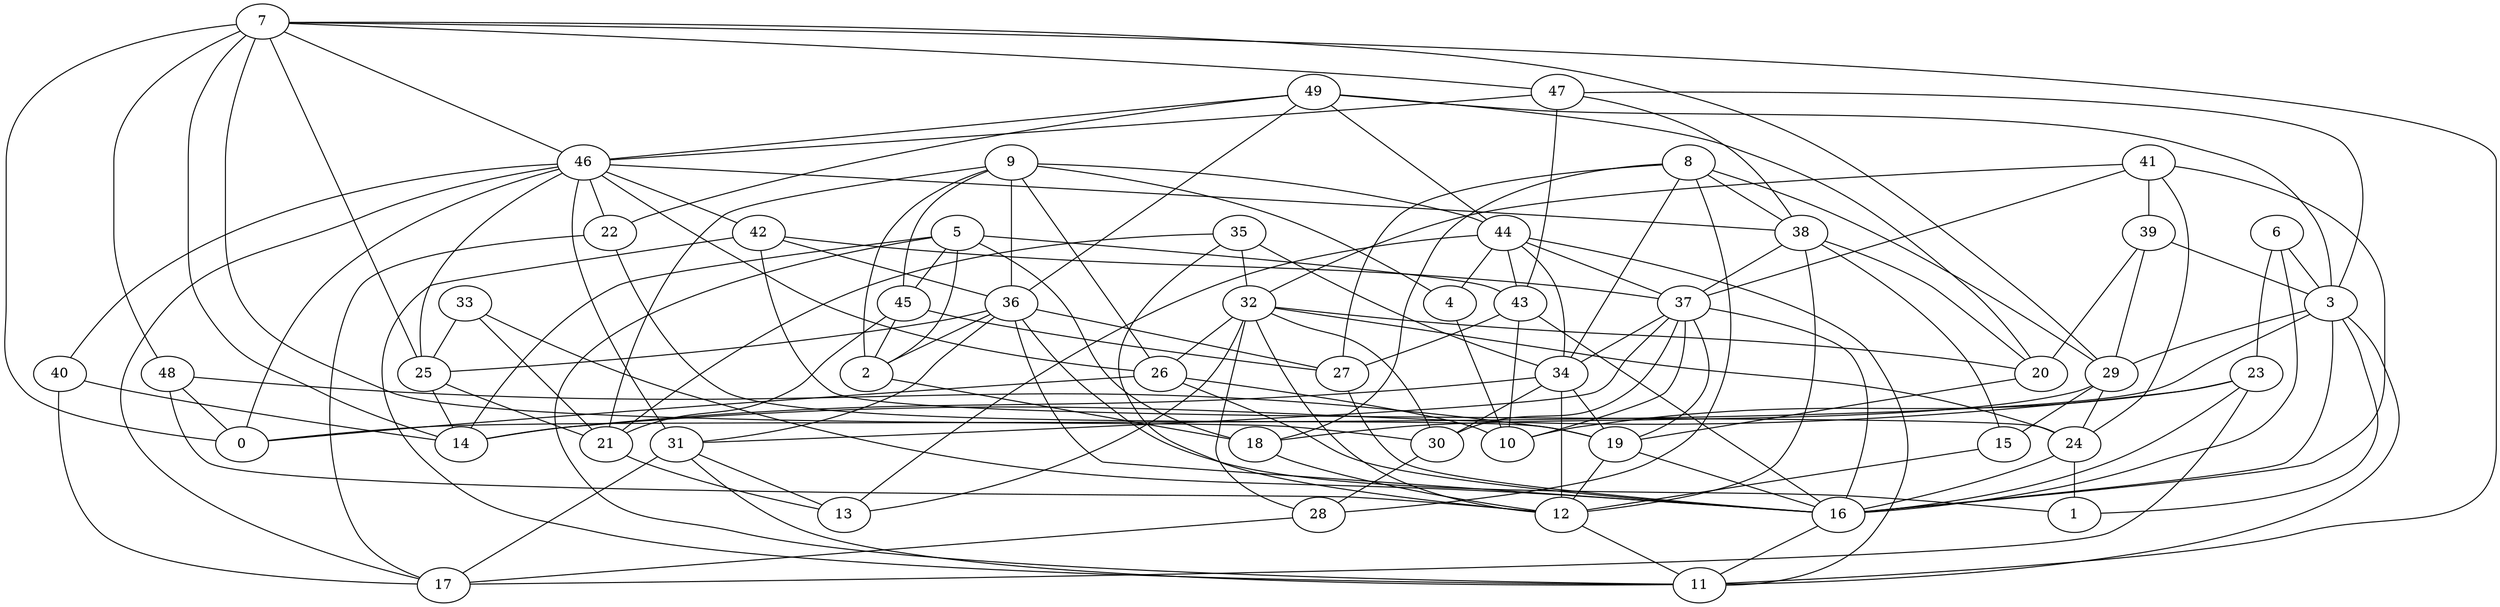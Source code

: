 digraph GG_graph {

subgraph G_graph {
edge [color = black]
"43" -> "16" [dir = none]
"43" -> "27" [dir = none]
"5" -> "14" [dir = none]
"5" -> "45" [dir = none]
"45" -> "27" [dir = none]
"45" -> "21" [dir = none]
"3" -> "1" [dir = none]
"3" -> "16" [dir = none]
"6" -> "23" [dir = none]
"6" -> "3" [dir = none]
"30" -> "28" [dir = none]
"37" -> "34" [dir = none]
"37" -> "31" [dir = none]
"37" -> "30" [dir = none]
"37" -> "16" [dir = none]
"37" -> "10" [dir = none]
"31" -> "17" [dir = none]
"23" -> "10" [dir = none]
"23" -> "14" [dir = none]
"23" -> "16" [dir = none]
"23" -> "17" [dir = none]
"40" -> "17" [dir = none]
"40" -> "14" [dir = none]
"46" -> "26" [dir = none]
"46" -> "22" [dir = none]
"46" -> "31" [dir = none]
"46" -> "17" [dir = none]
"46" -> "25" [dir = none]
"46" -> "38" [dir = none]
"46" -> "0" [dir = none]
"46" -> "40" [dir = none]
"9" -> "2" [dir = none]
"9" -> "45" [dir = none]
"9" -> "4" [dir = none]
"9" -> "36" [dir = none]
"9" -> "44" [dir = none]
"27" -> "16" [dir = none]
"35" -> "12" [dir = none]
"35" -> "32" [dir = none]
"18" -> "12" [dir = none]
"48" -> "0" [dir = none]
"48" -> "19" [dir = none]
"36" -> "16" [dir = none]
"36" -> "27" [dir = none]
"36" -> "31" [dir = none]
"36" -> "2" [dir = none]
"36" -> "1" [dir = none]
"36" -> "25" [dir = none]
"22" -> "19" [dir = none]
"24" -> "16" [dir = none]
"24" -> "1" [dir = none]
"26" -> "16" [dir = none]
"32" -> "28" [dir = none]
"32" -> "30" [dir = none]
"32" -> "12" [dir = none]
"32" -> "13" [dir = none]
"41" -> "16" [dir = none]
"41" -> "37" [dir = none]
"41" -> "32" [dir = none]
"29" -> "18" [dir = none]
"29" -> "15" [dir = none]
"38" -> "15" [dir = none]
"38" -> "37" [dir = none]
"38" -> "12" [dir = none]
"38" -> "20" [dir = none]
"8" -> "27" [dir = none]
"8" -> "29" [dir = none]
"8" -> "34" [dir = none]
"8" -> "38" [dir = none]
"47" -> "3" [dir = none]
"47" -> "46" [dir = none]
"16" -> "11" [dir = none]
"44" -> "13" [dir = none]
"44" -> "34" [dir = none]
"44" -> "37" [dir = none]
"12" -> "11" [dir = none]
"7" -> "46" [dir = none]
"7" -> "48" [dir = none]
"7" -> "11" [dir = none]
"7" -> "0" [dir = none]
"7" -> "29" [dir = none]
"34" -> "19" [dir = none]
"34" -> "12" [dir = none]
"34" -> "14" [dir = none]
"39" -> "3" [dir = none]
"39" -> "20" [dir = none]
"20" -> "19" [dir = none]
"33" -> "21" [dir = none]
"33" -> "16" [dir = none]
"33" -> "25" [dir = none]
"4" -> "10" [dir = none]
"42" -> "36" [dir = none]
"42" -> "37" [dir = none]
"42" -> "11" [dir = none]
"49" -> "46" [dir = none]
"49" -> "36" [dir = none]
"49" -> "22" [dir = none]
"49" -> "3" [dir = none]
"7" -> "30" [dir = none]
"15" -> "12" [dir = none]
"5" -> "11" [dir = none]
"31" -> "11" [dir = none]
"25" -> "21" [dir = none]
"5" -> "43" [dir = none]
"3" -> "0" [dir = none]
"45" -> "2" [dir = none]
"46" -> "42" [dir = none]
"25" -> "14" [dir = none]
"43" -> "10" [dir = none]
"39" -> "29" [dir = none]
"6" -> "16" [dir = none]
"5" -> "18" [dir = none]
"49" -> "44" [dir = none]
"47" -> "43" [dir = none]
"35" -> "34" [dir = none]
"32" -> "20" [dir = none]
"19" -> "16" [dir = none]
"9" -> "21" [dir = none]
"7" -> "25" [dir = none]
"35" -> "21" [dir = none]
"7" -> "47" [dir = none]
"26" -> "0" [dir = none]
"9" -> "26" [dir = none]
"44" -> "4" [dir = none]
"32" -> "26" [dir = none]
"32" -> "24" [dir = none]
"42" -> "24" [dir = none]
"7" -> "14" [dir = none]
"3" -> "29" [dir = none]
"21" -> "13" [dir = none]
"2" -> "18" [dir = none]
"31" -> "13" [dir = none]
"48" -> "12" [dir = none]
"19" -> "12" [dir = none]
"44" -> "11" [dir = none]
"37" -> "19" [dir = none]
"5" -> "2" [dir = none]
"3" -> "11" [dir = none]
"41" -> "24" [dir = none]
"29" -> "24" [dir = none]
"8" -> "28" [dir = none]
"44" -> "43" [dir = none]
"34" -> "30" [dir = none]
"41" -> "39" [dir = none]
"8" -> "18" [dir = none]
"26" -> "10" [dir = none]
"28" -> "17" [dir = none]
"22" -> "17" [dir = none]
"49" -> "20" [dir = none]
"47" -> "38" [dir = none]
}

}
